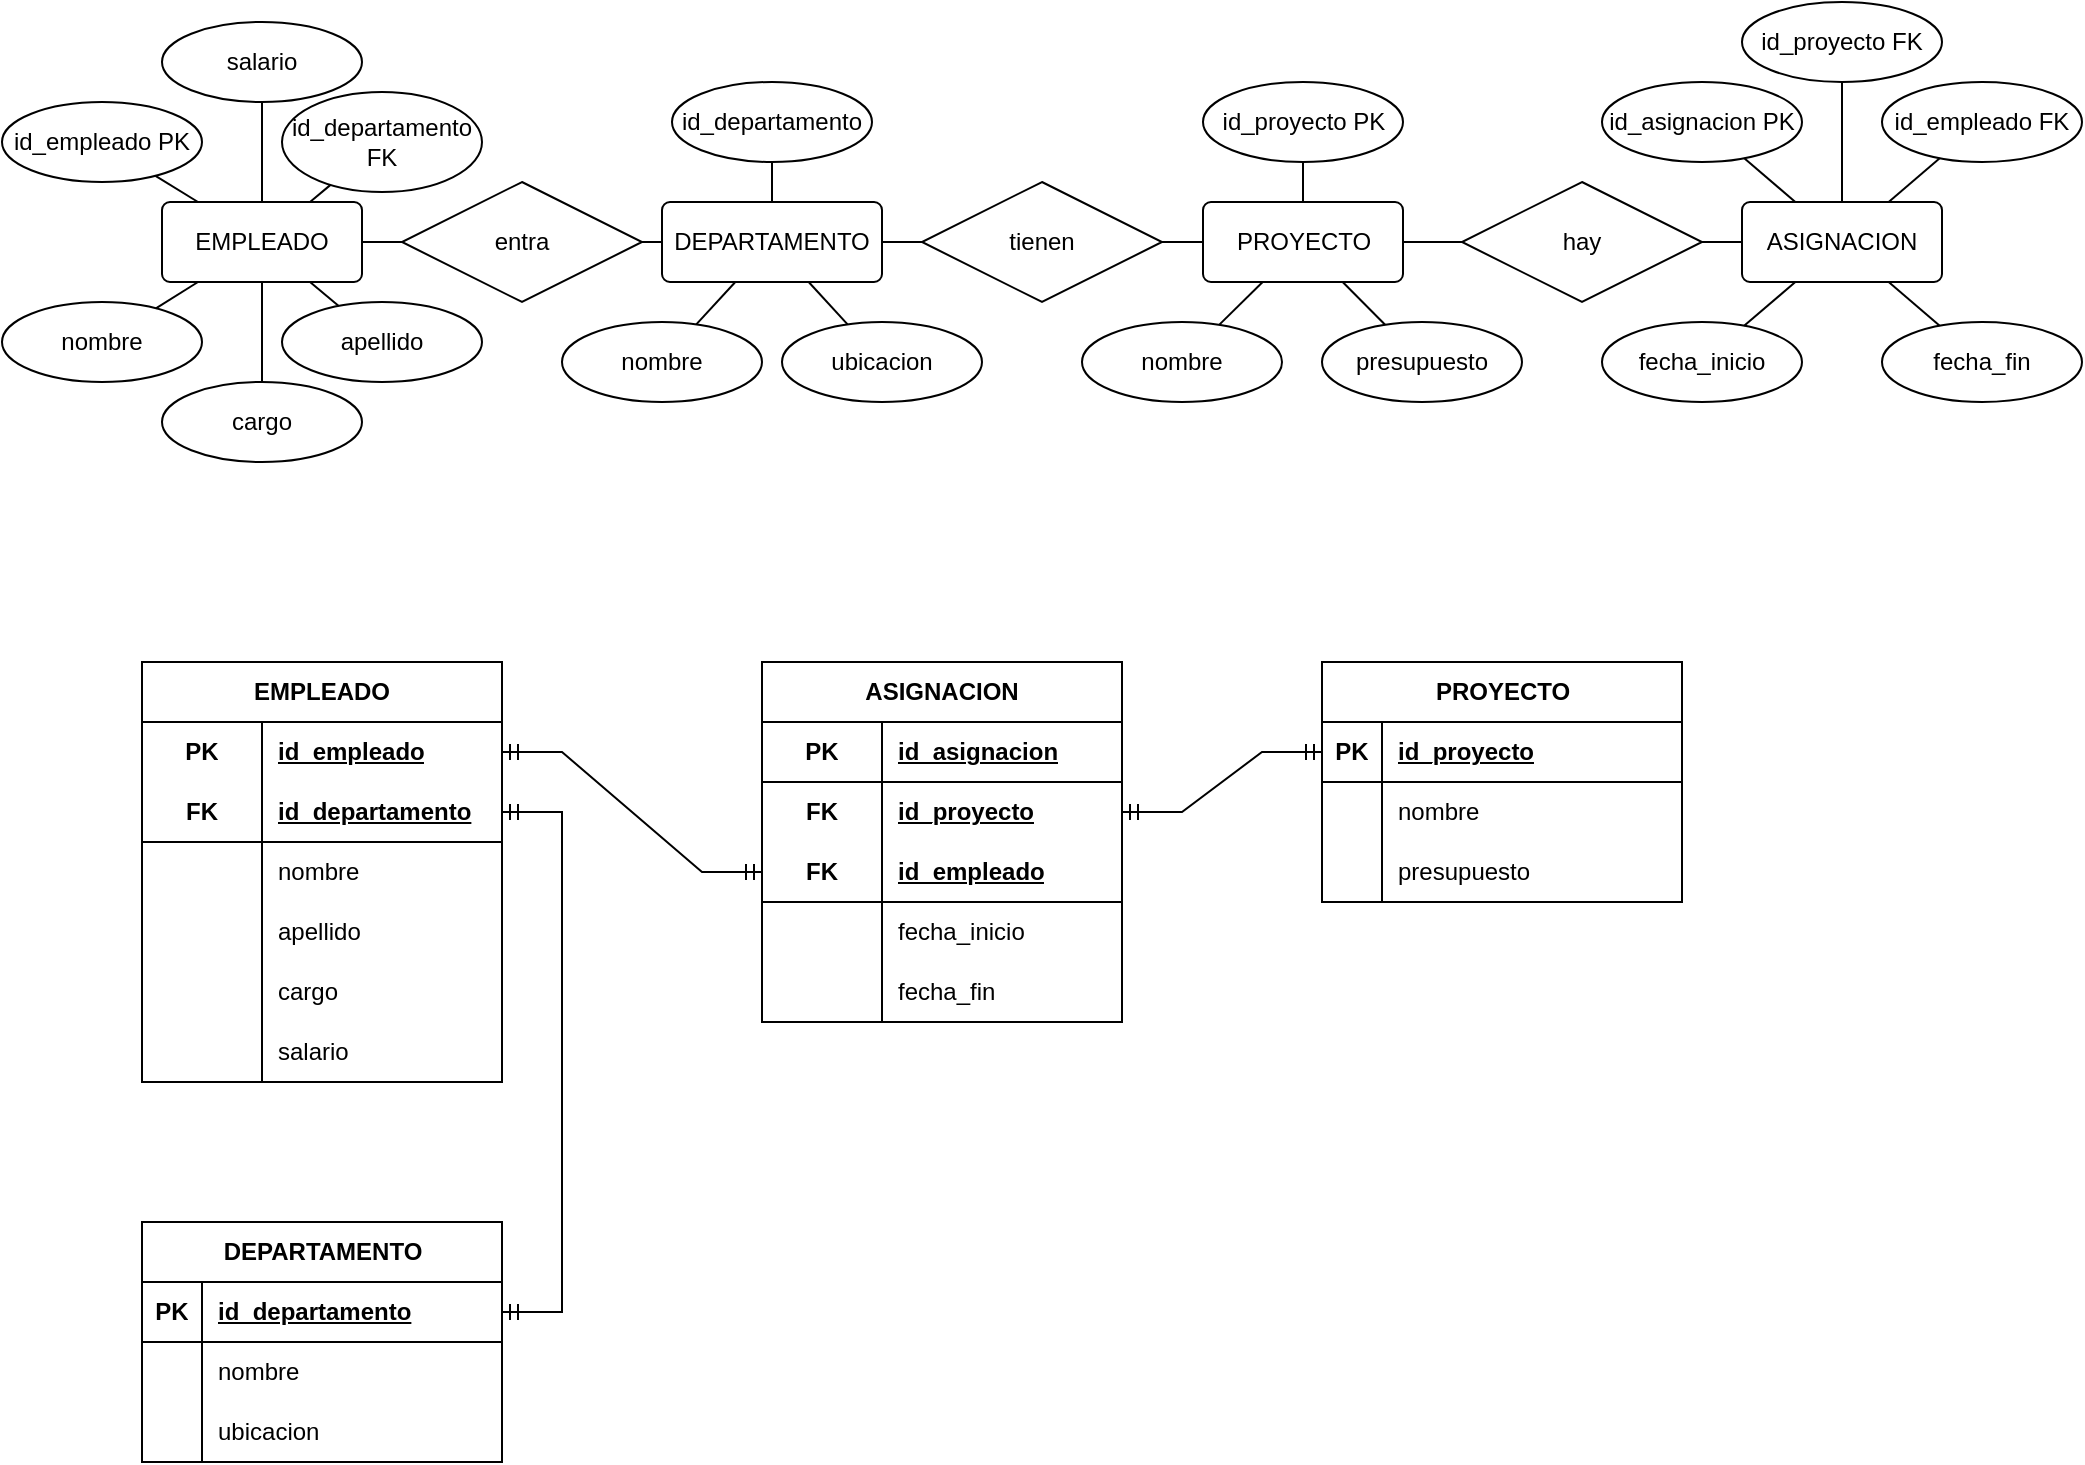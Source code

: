 <mxfile version="28.1.2">
  <diagram name="Página-1" id="BQT2yiwdK8LnZgjhV-M0">
    <mxGraphModel dx="1026" dy="632" grid="1" gridSize="10" guides="1" tooltips="1" connect="1" arrows="1" fold="1" page="1" pageScale="1" pageWidth="1169" pageHeight="1654" math="0" shadow="0">
      <root>
        <mxCell id="0" />
        <mxCell id="1" parent="0" />
        <mxCell id="Cv5TzlRFSRvPYY0udDJQ-1" value="EMPLEADO" style="rounded=1;arcSize=10;whiteSpace=wrap;html=1;align=center;" vertex="1" parent="1">
          <mxGeometry x="140" y="160" width="100" height="40" as="geometry" />
        </mxCell>
        <mxCell id="Cv5TzlRFSRvPYY0udDJQ-2" value="DEPARTAMENTO" style="rounded=1;arcSize=10;whiteSpace=wrap;html=1;align=center;" vertex="1" parent="1">
          <mxGeometry x="390" y="160" width="110" height="40" as="geometry" />
        </mxCell>
        <mxCell id="Cv5TzlRFSRvPYY0udDJQ-3" value="PROYECTO" style="rounded=1;arcSize=10;whiteSpace=wrap;html=1;align=center;" vertex="1" parent="1">
          <mxGeometry x="660.5" y="160" width="100" height="40" as="geometry" />
        </mxCell>
        <mxCell id="Cv5TzlRFSRvPYY0udDJQ-4" value="ASIGNACION" style="rounded=1;arcSize=10;whiteSpace=wrap;html=1;align=center;" vertex="1" parent="1">
          <mxGeometry x="930" y="160" width="100" height="40" as="geometry" />
        </mxCell>
        <mxCell id="Cv5TzlRFSRvPYY0udDJQ-5" value="id_empleado PK" style="ellipse;whiteSpace=wrap;html=1;align=center;" vertex="1" parent="1">
          <mxGeometry x="60" y="110" width="100" height="40" as="geometry" />
        </mxCell>
        <mxCell id="Cv5TzlRFSRvPYY0udDJQ-7" value="nombre" style="ellipse;whiteSpace=wrap;html=1;align=center;" vertex="1" parent="1">
          <mxGeometry x="60" y="210" width="100" height="40" as="geometry" />
        </mxCell>
        <mxCell id="Cv5TzlRFSRvPYY0udDJQ-8" value="apellido" style="ellipse;whiteSpace=wrap;html=1;align=center;" vertex="1" parent="1">
          <mxGeometry x="200" y="210" width="100" height="40" as="geometry" />
        </mxCell>
        <mxCell id="Cv5TzlRFSRvPYY0udDJQ-9" value="cargo" style="ellipse;whiteSpace=wrap;html=1;align=center;" vertex="1" parent="1">
          <mxGeometry x="140" y="250" width="100" height="40" as="geometry" />
        </mxCell>
        <mxCell id="Cv5TzlRFSRvPYY0udDJQ-10" value="salario" style="ellipse;whiteSpace=wrap;html=1;align=center;" vertex="1" parent="1">
          <mxGeometry x="140" y="70" width="100" height="40" as="geometry" />
        </mxCell>
        <mxCell id="Cv5TzlRFSRvPYY0udDJQ-11" value="id_departamento FK" style="ellipse;whiteSpace=wrap;html=1;align=center;" vertex="1" parent="1">
          <mxGeometry x="200" y="105" width="100" height="50" as="geometry" />
        </mxCell>
        <mxCell id="Cv5TzlRFSRvPYY0udDJQ-13" value="id_departamento" style="ellipse;whiteSpace=wrap;html=1;align=center;" vertex="1" parent="1">
          <mxGeometry x="395" y="100" width="100" height="40" as="geometry" />
        </mxCell>
        <mxCell id="Cv5TzlRFSRvPYY0udDJQ-14" value="nombre" style="ellipse;whiteSpace=wrap;html=1;align=center;" vertex="1" parent="1">
          <mxGeometry x="340" y="220" width="100" height="40" as="geometry" />
        </mxCell>
        <mxCell id="Cv5TzlRFSRvPYY0udDJQ-15" value="ubicacion" style="ellipse;whiteSpace=wrap;html=1;align=center;" vertex="1" parent="1">
          <mxGeometry x="450" y="220" width="100" height="40" as="geometry" />
        </mxCell>
        <mxCell id="Cv5TzlRFSRvPYY0udDJQ-16" value="id_proyecto PK" style="ellipse;whiteSpace=wrap;html=1;align=center;" vertex="1" parent="1">
          <mxGeometry x="660.5" y="100" width="100" height="40" as="geometry" />
        </mxCell>
        <mxCell id="Cv5TzlRFSRvPYY0udDJQ-17" value="nombre" style="ellipse;whiteSpace=wrap;html=1;align=center;" vertex="1" parent="1">
          <mxGeometry x="600" y="220" width="100" height="40" as="geometry" />
        </mxCell>
        <mxCell id="Cv5TzlRFSRvPYY0udDJQ-18" value="presupuesto" style="ellipse;whiteSpace=wrap;html=1;align=center;" vertex="1" parent="1">
          <mxGeometry x="720" y="220" width="100" height="40" as="geometry" />
        </mxCell>
        <mxCell id="Cv5TzlRFSRvPYY0udDJQ-19" value="id_asignacion PK" style="ellipse;whiteSpace=wrap;html=1;align=center;" vertex="1" parent="1">
          <mxGeometry x="860" y="100" width="100" height="40" as="geometry" />
        </mxCell>
        <mxCell id="Cv5TzlRFSRvPYY0udDJQ-20" value="id_empleado FK" style="ellipse;whiteSpace=wrap;html=1;align=center;" vertex="1" parent="1">
          <mxGeometry x="1000" y="100" width="100" height="40" as="geometry" />
        </mxCell>
        <mxCell id="Cv5TzlRFSRvPYY0udDJQ-21" value="id_proyecto FK" style="ellipse;whiteSpace=wrap;html=1;align=center;" vertex="1" parent="1">
          <mxGeometry x="930" y="60" width="100" height="40" as="geometry" />
        </mxCell>
        <mxCell id="Cv5TzlRFSRvPYY0udDJQ-22" value="fecha_inicio" style="ellipse;whiteSpace=wrap;html=1;align=center;" vertex="1" parent="1">
          <mxGeometry x="860" y="220" width="100" height="40" as="geometry" />
        </mxCell>
        <mxCell id="Cv5TzlRFSRvPYY0udDJQ-23" value="fecha_fin" style="ellipse;whiteSpace=wrap;html=1;align=center;" vertex="1" parent="1">
          <mxGeometry x="1000" y="220" width="100" height="40" as="geometry" />
        </mxCell>
        <mxCell id="Cv5TzlRFSRvPYY0udDJQ-24" value="entra" style="shape=rhombus;perimeter=rhombusPerimeter;whiteSpace=wrap;html=1;align=center;" vertex="1" parent="1">
          <mxGeometry x="260" y="150" width="120" height="60" as="geometry" />
        </mxCell>
        <mxCell id="Cv5TzlRFSRvPYY0udDJQ-25" value="tienen" style="shape=rhombus;perimeter=rhombusPerimeter;whiteSpace=wrap;html=1;align=center;" vertex="1" parent="1">
          <mxGeometry x="520" y="150" width="120" height="60" as="geometry" />
        </mxCell>
        <mxCell id="Cv5TzlRFSRvPYY0udDJQ-26" value="hay" style="shape=rhombus;perimeter=rhombusPerimeter;whiteSpace=wrap;html=1;align=center;" vertex="1" parent="1">
          <mxGeometry x="790" y="150" width="120" height="60" as="geometry" />
        </mxCell>
        <mxCell id="Cv5TzlRFSRvPYY0udDJQ-27" value="" style="endArrow=none;html=1;rounded=0;" edge="1" parent="1" source="Cv5TzlRFSRvPYY0udDJQ-1" target="Cv5TzlRFSRvPYY0udDJQ-24">
          <mxGeometry relative="1" as="geometry">
            <mxPoint x="240" y="179.41" as="sourcePoint" />
            <mxPoint x="270" y="180" as="targetPoint" />
          </mxGeometry>
        </mxCell>
        <mxCell id="Cv5TzlRFSRvPYY0udDJQ-28" value="" style="endArrow=none;html=1;rounded=0;" edge="1" parent="1" source="Cv5TzlRFSRvPYY0udDJQ-24" target="Cv5TzlRFSRvPYY0udDJQ-2">
          <mxGeometry relative="1" as="geometry">
            <mxPoint x="380" y="179.41" as="sourcePoint" />
            <mxPoint x="540" y="179.41" as="targetPoint" />
          </mxGeometry>
        </mxCell>
        <mxCell id="Cv5TzlRFSRvPYY0udDJQ-29" value="" style="endArrow=none;html=1;rounded=0;" edge="1" parent="1" source="Cv5TzlRFSRvPYY0udDJQ-2" target="Cv5TzlRFSRvPYY0udDJQ-25">
          <mxGeometry relative="1" as="geometry">
            <mxPoint x="500.5" y="179.41" as="sourcePoint" />
            <mxPoint x="560" y="179" as="targetPoint" />
          </mxGeometry>
        </mxCell>
        <mxCell id="Cv5TzlRFSRvPYY0udDJQ-30" value="" style="endArrow=none;html=1;rounded=0;" edge="1" parent="1" source="Cv5TzlRFSRvPYY0udDJQ-25" target="Cv5TzlRFSRvPYY0udDJQ-3">
          <mxGeometry relative="1" as="geometry">
            <mxPoint x="610" y="150" as="sourcePoint" />
            <mxPoint x="770.5" y="150.45" as="targetPoint" />
          </mxGeometry>
        </mxCell>
        <mxCell id="Cv5TzlRFSRvPYY0udDJQ-31" value="" style="endArrow=none;html=1;rounded=0;" edge="1" parent="1" source="Cv5TzlRFSRvPYY0udDJQ-3" target="Cv5TzlRFSRvPYY0udDJQ-26">
          <mxGeometry relative="1" as="geometry">
            <mxPoint x="730" y="180" as="sourcePoint" />
            <mxPoint x="790.5" y="179.41" as="targetPoint" />
          </mxGeometry>
        </mxCell>
        <mxCell id="Cv5TzlRFSRvPYY0udDJQ-32" value="" style="endArrow=none;html=1;rounded=0;" edge="1" parent="1" source="Cv5TzlRFSRvPYY0udDJQ-26" target="Cv5TzlRFSRvPYY0udDJQ-4">
          <mxGeometry relative="1" as="geometry">
            <mxPoint x="750" y="320" as="sourcePoint" />
            <mxPoint x="910" y="320" as="targetPoint" />
          </mxGeometry>
        </mxCell>
        <mxCell id="Cv5TzlRFSRvPYY0udDJQ-34" value="" style="endArrow=none;html=1;rounded=0;" edge="1" parent="1" source="Cv5TzlRFSRvPYY0udDJQ-5" target="Cv5TzlRFSRvPYY0udDJQ-1">
          <mxGeometry relative="1" as="geometry">
            <mxPoint x="440" y="290" as="sourcePoint" />
            <mxPoint x="600" y="290" as="targetPoint" />
          </mxGeometry>
        </mxCell>
        <mxCell id="Cv5TzlRFSRvPYY0udDJQ-35" value="" style="endArrow=none;html=1;rounded=0;" edge="1" parent="1" source="Cv5TzlRFSRvPYY0udDJQ-11" target="Cv5TzlRFSRvPYY0udDJQ-1">
          <mxGeometry relative="1" as="geometry">
            <mxPoint x="440" y="290" as="sourcePoint" />
            <mxPoint x="600" y="290" as="targetPoint" />
          </mxGeometry>
        </mxCell>
        <mxCell id="Cv5TzlRFSRvPYY0udDJQ-36" value="" style="endArrow=none;html=1;rounded=0;" edge="1" parent="1" source="Cv5TzlRFSRvPYY0udDJQ-10" target="Cv5TzlRFSRvPYY0udDJQ-1">
          <mxGeometry relative="1" as="geometry">
            <mxPoint x="440" y="290" as="sourcePoint" />
            <mxPoint x="600" y="290" as="targetPoint" />
          </mxGeometry>
        </mxCell>
        <mxCell id="Cv5TzlRFSRvPYY0udDJQ-37" value="" style="endArrow=none;html=1;rounded=0;" edge="1" parent="1" source="Cv5TzlRFSRvPYY0udDJQ-7" target="Cv5TzlRFSRvPYY0udDJQ-1">
          <mxGeometry relative="1" as="geometry">
            <mxPoint x="440" y="290" as="sourcePoint" />
            <mxPoint x="600" y="290" as="targetPoint" />
          </mxGeometry>
        </mxCell>
        <mxCell id="Cv5TzlRFSRvPYY0udDJQ-38" value="" style="endArrow=none;html=1;rounded=0;" edge="1" parent="1" source="Cv5TzlRFSRvPYY0udDJQ-9" target="Cv5TzlRFSRvPYY0udDJQ-1">
          <mxGeometry relative="1" as="geometry">
            <mxPoint x="440" y="290" as="sourcePoint" />
            <mxPoint x="600" y="290" as="targetPoint" />
          </mxGeometry>
        </mxCell>
        <mxCell id="Cv5TzlRFSRvPYY0udDJQ-40" value="" style="endArrow=none;html=1;rounded=0;" edge="1" parent="1" source="Cv5TzlRFSRvPYY0udDJQ-1" target="Cv5TzlRFSRvPYY0udDJQ-8">
          <mxGeometry relative="1" as="geometry">
            <mxPoint x="440" y="290" as="sourcePoint" />
            <mxPoint x="600" y="290" as="targetPoint" />
          </mxGeometry>
        </mxCell>
        <mxCell id="Cv5TzlRFSRvPYY0udDJQ-41" value="" style="endArrow=none;html=1;rounded=0;" edge="1" parent="1" source="Cv5TzlRFSRvPYY0udDJQ-13" target="Cv5TzlRFSRvPYY0udDJQ-2">
          <mxGeometry relative="1" as="geometry">
            <mxPoint x="440" y="290" as="sourcePoint" />
            <mxPoint x="600" y="290" as="targetPoint" />
          </mxGeometry>
        </mxCell>
        <mxCell id="Cv5TzlRFSRvPYY0udDJQ-42" value="" style="endArrow=none;html=1;rounded=0;" edge="1" parent="1" source="Cv5TzlRFSRvPYY0udDJQ-14" target="Cv5TzlRFSRvPYY0udDJQ-2">
          <mxGeometry relative="1" as="geometry">
            <mxPoint x="440" y="290" as="sourcePoint" />
            <mxPoint x="600" y="290" as="targetPoint" />
          </mxGeometry>
        </mxCell>
        <mxCell id="Cv5TzlRFSRvPYY0udDJQ-43" value="" style="endArrow=none;html=1;rounded=0;" edge="1" parent="1" source="Cv5TzlRFSRvPYY0udDJQ-2" target="Cv5TzlRFSRvPYY0udDJQ-15">
          <mxGeometry relative="1" as="geometry">
            <mxPoint x="440" y="290" as="sourcePoint" />
            <mxPoint x="600" y="290" as="targetPoint" />
          </mxGeometry>
        </mxCell>
        <mxCell id="Cv5TzlRFSRvPYY0udDJQ-44" value="" style="endArrow=none;html=1;rounded=0;" edge="1" parent="1" source="Cv5TzlRFSRvPYY0udDJQ-16" target="Cv5TzlRFSRvPYY0udDJQ-3">
          <mxGeometry relative="1" as="geometry">
            <mxPoint x="440" y="290" as="sourcePoint" />
            <mxPoint x="600" y="290" as="targetPoint" />
          </mxGeometry>
        </mxCell>
        <mxCell id="Cv5TzlRFSRvPYY0udDJQ-45" value="" style="endArrow=none;html=1;rounded=0;" edge="1" parent="1" source="Cv5TzlRFSRvPYY0udDJQ-17" target="Cv5TzlRFSRvPYY0udDJQ-3">
          <mxGeometry relative="1" as="geometry">
            <mxPoint x="440" y="290" as="sourcePoint" />
            <mxPoint x="600" y="290" as="targetPoint" />
          </mxGeometry>
        </mxCell>
        <mxCell id="Cv5TzlRFSRvPYY0udDJQ-46" value="" style="endArrow=none;html=1;rounded=0;" edge="1" parent="1" source="Cv5TzlRFSRvPYY0udDJQ-3" target="Cv5TzlRFSRvPYY0udDJQ-18">
          <mxGeometry relative="1" as="geometry">
            <mxPoint x="440" y="290" as="sourcePoint" />
            <mxPoint x="600" y="290" as="targetPoint" />
          </mxGeometry>
        </mxCell>
        <mxCell id="Cv5TzlRFSRvPYY0udDJQ-47" value="" style="endArrow=none;html=1;rounded=0;" edge="1" parent="1" source="Cv5TzlRFSRvPYY0udDJQ-21" target="Cv5TzlRFSRvPYY0udDJQ-4">
          <mxGeometry relative="1" as="geometry">
            <mxPoint x="440" y="290" as="sourcePoint" />
            <mxPoint x="600" y="290" as="targetPoint" />
          </mxGeometry>
        </mxCell>
        <mxCell id="Cv5TzlRFSRvPYY0udDJQ-48" value="" style="endArrow=none;html=1;rounded=0;" edge="1" parent="1" source="Cv5TzlRFSRvPYY0udDJQ-4" target="Cv5TzlRFSRvPYY0udDJQ-19">
          <mxGeometry relative="1" as="geometry">
            <mxPoint x="440" y="290" as="sourcePoint" />
            <mxPoint x="600" y="290" as="targetPoint" />
          </mxGeometry>
        </mxCell>
        <mxCell id="Cv5TzlRFSRvPYY0udDJQ-49" value="" style="endArrow=none;html=1;rounded=0;" edge="1" parent="1" source="Cv5TzlRFSRvPYY0udDJQ-4" target="Cv5TzlRFSRvPYY0udDJQ-20">
          <mxGeometry relative="1" as="geometry">
            <mxPoint x="730" y="290" as="sourcePoint" />
            <mxPoint x="890" y="290" as="targetPoint" />
          </mxGeometry>
        </mxCell>
        <mxCell id="Cv5TzlRFSRvPYY0udDJQ-50" value="" style="endArrow=none;html=1;rounded=0;" edge="1" parent="1" source="Cv5TzlRFSRvPYY0udDJQ-22" target="Cv5TzlRFSRvPYY0udDJQ-4">
          <mxGeometry relative="1" as="geometry">
            <mxPoint x="730" y="290" as="sourcePoint" />
            <mxPoint x="890" y="290" as="targetPoint" />
          </mxGeometry>
        </mxCell>
        <mxCell id="Cv5TzlRFSRvPYY0udDJQ-51" value="" style="endArrow=none;html=1;rounded=0;" edge="1" parent="1" source="Cv5TzlRFSRvPYY0udDJQ-4" target="Cv5TzlRFSRvPYY0udDJQ-23">
          <mxGeometry relative="1" as="geometry">
            <mxPoint x="730" y="290" as="sourcePoint" />
            <mxPoint x="890" y="290" as="targetPoint" />
          </mxGeometry>
        </mxCell>
        <mxCell id="Cv5TzlRFSRvPYY0udDJQ-52" value="EMPLEADO" style="shape=table;startSize=30;container=1;collapsible=1;childLayout=tableLayout;fixedRows=1;rowLines=0;fontStyle=1;align=center;resizeLast=1;html=1;whiteSpace=wrap;" vertex="1" parent="1">
          <mxGeometry x="130" y="390" width="180" height="210" as="geometry" />
        </mxCell>
        <mxCell id="Cv5TzlRFSRvPYY0udDJQ-53" value="" style="shape=tableRow;horizontal=0;startSize=0;swimlaneHead=0;swimlaneBody=0;fillColor=none;collapsible=0;dropTarget=0;points=[[0,0.5],[1,0.5]];portConstraint=eastwest;top=0;left=0;right=0;bottom=0;html=1;" vertex="1" parent="Cv5TzlRFSRvPYY0udDJQ-52">
          <mxGeometry y="30" width="180" height="30" as="geometry" />
        </mxCell>
        <mxCell id="Cv5TzlRFSRvPYY0udDJQ-54" value="PK" style="shape=partialRectangle;connectable=0;fillColor=none;top=0;left=0;bottom=0;right=0;fontStyle=1;overflow=hidden;html=1;whiteSpace=wrap;" vertex="1" parent="Cv5TzlRFSRvPYY0udDJQ-53">
          <mxGeometry width="60" height="30" as="geometry">
            <mxRectangle width="60" height="30" as="alternateBounds" />
          </mxGeometry>
        </mxCell>
        <mxCell id="Cv5TzlRFSRvPYY0udDJQ-55" value="id_empleado" style="shape=partialRectangle;connectable=0;fillColor=none;top=0;left=0;bottom=0;right=0;align=left;spacingLeft=6;fontStyle=5;overflow=hidden;html=1;whiteSpace=wrap;" vertex="1" parent="Cv5TzlRFSRvPYY0udDJQ-53">
          <mxGeometry x="60" width="120" height="30" as="geometry">
            <mxRectangle width="120" height="30" as="alternateBounds" />
          </mxGeometry>
        </mxCell>
        <mxCell id="Cv5TzlRFSRvPYY0udDJQ-56" value="" style="shape=tableRow;horizontal=0;startSize=0;swimlaneHead=0;swimlaneBody=0;fillColor=none;collapsible=0;dropTarget=0;points=[[0,0.5],[1,0.5]];portConstraint=eastwest;top=0;left=0;right=0;bottom=1;html=1;" vertex="1" parent="Cv5TzlRFSRvPYY0udDJQ-52">
          <mxGeometry y="60" width="180" height="30" as="geometry" />
        </mxCell>
        <mxCell id="Cv5TzlRFSRvPYY0udDJQ-57" value="FK" style="shape=partialRectangle;connectable=0;fillColor=none;top=0;left=0;bottom=0;right=0;fontStyle=1;overflow=hidden;html=1;whiteSpace=wrap;" vertex="1" parent="Cv5TzlRFSRvPYY0udDJQ-56">
          <mxGeometry width="60" height="30" as="geometry">
            <mxRectangle width="60" height="30" as="alternateBounds" />
          </mxGeometry>
        </mxCell>
        <mxCell id="Cv5TzlRFSRvPYY0udDJQ-58" value="id_departamento" style="shape=partialRectangle;connectable=0;fillColor=none;top=0;left=0;bottom=0;right=0;align=left;spacingLeft=6;fontStyle=5;overflow=hidden;html=1;whiteSpace=wrap;" vertex="1" parent="Cv5TzlRFSRvPYY0udDJQ-56">
          <mxGeometry x="60" width="120" height="30" as="geometry">
            <mxRectangle width="120" height="30" as="alternateBounds" />
          </mxGeometry>
        </mxCell>
        <mxCell id="Cv5TzlRFSRvPYY0udDJQ-59" value="" style="shape=tableRow;horizontal=0;startSize=0;swimlaneHead=0;swimlaneBody=0;fillColor=none;collapsible=0;dropTarget=0;points=[[0,0.5],[1,0.5]];portConstraint=eastwest;top=0;left=0;right=0;bottom=0;html=1;" vertex="1" parent="Cv5TzlRFSRvPYY0udDJQ-52">
          <mxGeometry y="90" width="180" height="30" as="geometry" />
        </mxCell>
        <mxCell id="Cv5TzlRFSRvPYY0udDJQ-60" value="" style="shape=partialRectangle;connectable=0;fillColor=none;top=0;left=0;bottom=0;right=0;editable=1;overflow=hidden;html=1;whiteSpace=wrap;" vertex="1" parent="Cv5TzlRFSRvPYY0udDJQ-59">
          <mxGeometry width="60" height="30" as="geometry">
            <mxRectangle width="60" height="30" as="alternateBounds" />
          </mxGeometry>
        </mxCell>
        <mxCell id="Cv5TzlRFSRvPYY0udDJQ-61" value="nombre" style="shape=partialRectangle;connectable=0;fillColor=none;top=0;left=0;bottom=0;right=0;align=left;spacingLeft=6;overflow=hidden;html=1;whiteSpace=wrap;" vertex="1" parent="Cv5TzlRFSRvPYY0udDJQ-59">
          <mxGeometry x="60" width="120" height="30" as="geometry">
            <mxRectangle width="120" height="30" as="alternateBounds" />
          </mxGeometry>
        </mxCell>
        <mxCell id="Cv5TzlRFSRvPYY0udDJQ-62" value="" style="shape=tableRow;horizontal=0;startSize=0;swimlaneHead=0;swimlaneBody=0;fillColor=none;collapsible=0;dropTarget=0;points=[[0,0.5],[1,0.5]];portConstraint=eastwest;top=0;left=0;right=0;bottom=0;html=1;" vertex="1" parent="Cv5TzlRFSRvPYY0udDJQ-52">
          <mxGeometry y="120" width="180" height="30" as="geometry" />
        </mxCell>
        <mxCell id="Cv5TzlRFSRvPYY0udDJQ-63" value="" style="shape=partialRectangle;connectable=0;fillColor=none;top=0;left=0;bottom=0;right=0;editable=1;overflow=hidden;html=1;whiteSpace=wrap;" vertex="1" parent="Cv5TzlRFSRvPYY0udDJQ-62">
          <mxGeometry width="60" height="30" as="geometry">
            <mxRectangle width="60" height="30" as="alternateBounds" />
          </mxGeometry>
        </mxCell>
        <mxCell id="Cv5TzlRFSRvPYY0udDJQ-64" value="apellido" style="shape=partialRectangle;connectable=0;fillColor=none;top=0;left=0;bottom=0;right=0;align=left;spacingLeft=6;overflow=hidden;html=1;whiteSpace=wrap;" vertex="1" parent="Cv5TzlRFSRvPYY0udDJQ-62">
          <mxGeometry x="60" width="120" height="30" as="geometry">
            <mxRectangle width="120" height="30" as="alternateBounds" />
          </mxGeometry>
        </mxCell>
        <mxCell id="Cv5TzlRFSRvPYY0udDJQ-65" value="" style="shape=tableRow;horizontal=0;startSize=0;swimlaneHead=0;swimlaneBody=0;fillColor=none;collapsible=0;dropTarget=0;points=[[0,0.5],[1,0.5]];portConstraint=eastwest;top=0;left=0;right=0;bottom=0;html=1;" vertex="1" parent="Cv5TzlRFSRvPYY0udDJQ-52">
          <mxGeometry y="150" width="180" height="30" as="geometry" />
        </mxCell>
        <mxCell id="Cv5TzlRFSRvPYY0udDJQ-66" value="" style="shape=partialRectangle;connectable=0;fillColor=none;top=0;left=0;bottom=0;right=0;editable=1;overflow=hidden;html=1;whiteSpace=wrap;" vertex="1" parent="Cv5TzlRFSRvPYY0udDJQ-65">
          <mxGeometry width="60" height="30" as="geometry">
            <mxRectangle width="60" height="30" as="alternateBounds" />
          </mxGeometry>
        </mxCell>
        <mxCell id="Cv5TzlRFSRvPYY0udDJQ-67" value="cargo" style="shape=partialRectangle;connectable=0;fillColor=none;top=0;left=0;bottom=0;right=0;align=left;spacingLeft=6;overflow=hidden;html=1;whiteSpace=wrap;" vertex="1" parent="Cv5TzlRFSRvPYY0udDJQ-65">
          <mxGeometry x="60" width="120" height="30" as="geometry">
            <mxRectangle width="120" height="30" as="alternateBounds" />
          </mxGeometry>
        </mxCell>
        <mxCell id="Cv5TzlRFSRvPYY0udDJQ-68" value="" style="shape=tableRow;horizontal=0;startSize=0;swimlaneHead=0;swimlaneBody=0;fillColor=none;collapsible=0;dropTarget=0;points=[[0,0.5],[1,0.5]];portConstraint=eastwest;top=0;left=0;right=0;bottom=0;html=1;" vertex="1" parent="Cv5TzlRFSRvPYY0udDJQ-52">
          <mxGeometry y="180" width="180" height="30" as="geometry" />
        </mxCell>
        <mxCell id="Cv5TzlRFSRvPYY0udDJQ-69" value="" style="shape=partialRectangle;connectable=0;fillColor=none;top=0;left=0;bottom=0;right=0;editable=1;overflow=hidden;html=1;whiteSpace=wrap;" vertex="1" parent="Cv5TzlRFSRvPYY0udDJQ-68">
          <mxGeometry width="60" height="30" as="geometry">
            <mxRectangle width="60" height="30" as="alternateBounds" />
          </mxGeometry>
        </mxCell>
        <mxCell id="Cv5TzlRFSRvPYY0udDJQ-70" value="salario" style="shape=partialRectangle;connectable=0;fillColor=none;top=0;left=0;bottom=0;right=0;align=left;spacingLeft=6;overflow=hidden;html=1;whiteSpace=wrap;" vertex="1" parent="Cv5TzlRFSRvPYY0udDJQ-68">
          <mxGeometry x="60" width="120" height="30" as="geometry">
            <mxRectangle width="120" height="30" as="alternateBounds" />
          </mxGeometry>
        </mxCell>
        <mxCell id="Cv5TzlRFSRvPYY0udDJQ-71" value="DEPARTAMENTO" style="shape=table;startSize=30;container=1;collapsible=1;childLayout=tableLayout;fixedRows=1;rowLines=0;fontStyle=1;align=center;resizeLast=1;html=1;" vertex="1" parent="1">
          <mxGeometry x="130" y="670" width="180" height="120" as="geometry" />
        </mxCell>
        <mxCell id="Cv5TzlRFSRvPYY0udDJQ-72" value="" style="shape=tableRow;horizontal=0;startSize=0;swimlaneHead=0;swimlaneBody=0;fillColor=none;collapsible=0;dropTarget=0;points=[[0,0.5],[1,0.5]];portConstraint=eastwest;top=0;left=0;right=0;bottom=1;" vertex="1" parent="Cv5TzlRFSRvPYY0udDJQ-71">
          <mxGeometry y="30" width="180" height="30" as="geometry" />
        </mxCell>
        <mxCell id="Cv5TzlRFSRvPYY0udDJQ-73" value="PK" style="shape=partialRectangle;connectable=0;fillColor=none;top=0;left=0;bottom=0;right=0;fontStyle=1;overflow=hidden;whiteSpace=wrap;html=1;" vertex="1" parent="Cv5TzlRFSRvPYY0udDJQ-72">
          <mxGeometry width="30" height="30" as="geometry">
            <mxRectangle width="30" height="30" as="alternateBounds" />
          </mxGeometry>
        </mxCell>
        <mxCell id="Cv5TzlRFSRvPYY0udDJQ-74" value="id_departamento" style="shape=partialRectangle;connectable=0;fillColor=none;top=0;left=0;bottom=0;right=0;align=left;spacingLeft=6;fontStyle=5;overflow=hidden;whiteSpace=wrap;html=1;" vertex="1" parent="Cv5TzlRFSRvPYY0udDJQ-72">
          <mxGeometry x="30" width="150" height="30" as="geometry">
            <mxRectangle width="150" height="30" as="alternateBounds" />
          </mxGeometry>
        </mxCell>
        <mxCell id="Cv5TzlRFSRvPYY0udDJQ-75" value="" style="shape=tableRow;horizontal=0;startSize=0;swimlaneHead=0;swimlaneBody=0;fillColor=none;collapsible=0;dropTarget=0;points=[[0,0.5],[1,0.5]];portConstraint=eastwest;top=0;left=0;right=0;bottom=0;" vertex="1" parent="Cv5TzlRFSRvPYY0udDJQ-71">
          <mxGeometry y="60" width="180" height="30" as="geometry" />
        </mxCell>
        <mxCell id="Cv5TzlRFSRvPYY0udDJQ-76" value="" style="shape=partialRectangle;connectable=0;fillColor=none;top=0;left=0;bottom=0;right=0;editable=1;overflow=hidden;whiteSpace=wrap;html=1;" vertex="1" parent="Cv5TzlRFSRvPYY0udDJQ-75">
          <mxGeometry width="30" height="30" as="geometry">
            <mxRectangle width="30" height="30" as="alternateBounds" />
          </mxGeometry>
        </mxCell>
        <mxCell id="Cv5TzlRFSRvPYY0udDJQ-77" value="nombre" style="shape=partialRectangle;connectable=0;fillColor=none;top=0;left=0;bottom=0;right=0;align=left;spacingLeft=6;overflow=hidden;whiteSpace=wrap;html=1;" vertex="1" parent="Cv5TzlRFSRvPYY0udDJQ-75">
          <mxGeometry x="30" width="150" height="30" as="geometry">
            <mxRectangle width="150" height="30" as="alternateBounds" />
          </mxGeometry>
        </mxCell>
        <mxCell id="Cv5TzlRFSRvPYY0udDJQ-78" value="" style="shape=tableRow;horizontal=0;startSize=0;swimlaneHead=0;swimlaneBody=0;fillColor=none;collapsible=0;dropTarget=0;points=[[0,0.5],[1,0.5]];portConstraint=eastwest;top=0;left=0;right=0;bottom=0;" vertex="1" parent="Cv5TzlRFSRvPYY0udDJQ-71">
          <mxGeometry y="90" width="180" height="30" as="geometry" />
        </mxCell>
        <mxCell id="Cv5TzlRFSRvPYY0udDJQ-79" value="" style="shape=partialRectangle;connectable=0;fillColor=none;top=0;left=0;bottom=0;right=0;editable=1;overflow=hidden;whiteSpace=wrap;html=1;" vertex="1" parent="Cv5TzlRFSRvPYY0udDJQ-78">
          <mxGeometry width="30" height="30" as="geometry">
            <mxRectangle width="30" height="30" as="alternateBounds" />
          </mxGeometry>
        </mxCell>
        <mxCell id="Cv5TzlRFSRvPYY0udDJQ-80" value="ubicacion" style="shape=partialRectangle;connectable=0;fillColor=none;top=0;left=0;bottom=0;right=0;align=left;spacingLeft=6;overflow=hidden;whiteSpace=wrap;html=1;" vertex="1" parent="Cv5TzlRFSRvPYY0udDJQ-78">
          <mxGeometry x="30" width="150" height="30" as="geometry">
            <mxRectangle width="150" height="30" as="alternateBounds" />
          </mxGeometry>
        </mxCell>
        <mxCell id="Cv5TzlRFSRvPYY0udDJQ-84" value="PROYECTO" style="shape=table;startSize=30;container=1;collapsible=1;childLayout=tableLayout;fixedRows=1;rowLines=0;fontStyle=1;align=center;resizeLast=1;html=1;" vertex="1" parent="1">
          <mxGeometry x="720" y="390" width="180" height="120" as="geometry" />
        </mxCell>
        <mxCell id="Cv5TzlRFSRvPYY0udDJQ-85" value="" style="shape=tableRow;horizontal=0;startSize=0;swimlaneHead=0;swimlaneBody=0;fillColor=none;collapsible=0;dropTarget=0;points=[[0,0.5],[1,0.5]];portConstraint=eastwest;top=0;left=0;right=0;bottom=1;" vertex="1" parent="Cv5TzlRFSRvPYY0udDJQ-84">
          <mxGeometry y="30" width="180" height="30" as="geometry" />
        </mxCell>
        <mxCell id="Cv5TzlRFSRvPYY0udDJQ-86" value="PK" style="shape=partialRectangle;connectable=0;fillColor=none;top=0;left=0;bottom=0;right=0;fontStyle=1;overflow=hidden;whiteSpace=wrap;html=1;" vertex="1" parent="Cv5TzlRFSRvPYY0udDJQ-85">
          <mxGeometry width="30" height="30" as="geometry">
            <mxRectangle width="30" height="30" as="alternateBounds" />
          </mxGeometry>
        </mxCell>
        <mxCell id="Cv5TzlRFSRvPYY0udDJQ-87" value="id_proyecto" style="shape=partialRectangle;connectable=0;fillColor=none;top=0;left=0;bottom=0;right=0;align=left;spacingLeft=6;fontStyle=5;overflow=hidden;whiteSpace=wrap;html=1;" vertex="1" parent="Cv5TzlRFSRvPYY0udDJQ-85">
          <mxGeometry x="30" width="150" height="30" as="geometry">
            <mxRectangle width="150" height="30" as="alternateBounds" />
          </mxGeometry>
        </mxCell>
        <mxCell id="Cv5TzlRFSRvPYY0udDJQ-88" value="" style="shape=tableRow;horizontal=0;startSize=0;swimlaneHead=0;swimlaneBody=0;fillColor=none;collapsible=0;dropTarget=0;points=[[0,0.5],[1,0.5]];portConstraint=eastwest;top=0;left=0;right=0;bottom=0;" vertex="1" parent="Cv5TzlRFSRvPYY0udDJQ-84">
          <mxGeometry y="60" width="180" height="30" as="geometry" />
        </mxCell>
        <mxCell id="Cv5TzlRFSRvPYY0udDJQ-89" value="" style="shape=partialRectangle;connectable=0;fillColor=none;top=0;left=0;bottom=0;right=0;editable=1;overflow=hidden;whiteSpace=wrap;html=1;" vertex="1" parent="Cv5TzlRFSRvPYY0udDJQ-88">
          <mxGeometry width="30" height="30" as="geometry">
            <mxRectangle width="30" height="30" as="alternateBounds" />
          </mxGeometry>
        </mxCell>
        <mxCell id="Cv5TzlRFSRvPYY0udDJQ-90" value="nombre" style="shape=partialRectangle;connectable=0;fillColor=none;top=0;left=0;bottom=0;right=0;align=left;spacingLeft=6;overflow=hidden;whiteSpace=wrap;html=1;" vertex="1" parent="Cv5TzlRFSRvPYY0udDJQ-88">
          <mxGeometry x="30" width="150" height="30" as="geometry">
            <mxRectangle width="150" height="30" as="alternateBounds" />
          </mxGeometry>
        </mxCell>
        <mxCell id="Cv5TzlRFSRvPYY0udDJQ-91" value="" style="shape=tableRow;horizontal=0;startSize=0;swimlaneHead=0;swimlaneBody=0;fillColor=none;collapsible=0;dropTarget=0;points=[[0,0.5],[1,0.5]];portConstraint=eastwest;top=0;left=0;right=0;bottom=0;" vertex="1" parent="Cv5TzlRFSRvPYY0udDJQ-84">
          <mxGeometry y="90" width="180" height="30" as="geometry" />
        </mxCell>
        <mxCell id="Cv5TzlRFSRvPYY0udDJQ-92" value="" style="shape=partialRectangle;connectable=0;fillColor=none;top=0;left=0;bottom=0;right=0;editable=1;overflow=hidden;whiteSpace=wrap;html=1;" vertex="1" parent="Cv5TzlRFSRvPYY0udDJQ-91">
          <mxGeometry width="30" height="30" as="geometry">
            <mxRectangle width="30" height="30" as="alternateBounds" />
          </mxGeometry>
        </mxCell>
        <mxCell id="Cv5TzlRFSRvPYY0udDJQ-93" value="presupuesto" style="shape=partialRectangle;connectable=0;fillColor=none;top=0;left=0;bottom=0;right=0;align=left;spacingLeft=6;overflow=hidden;whiteSpace=wrap;html=1;" vertex="1" parent="Cv5TzlRFSRvPYY0udDJQ-91">
          <mxGeometry x="30" width="150" height="30" as="geometry">
            <mxRectangle width="150" height="30" as="alternateBounds" />
          </mxGeometry>
        </mxCell>
        <mxCell id="Cv5TzlRFSRvPYY0udDJQ-97" value="ASIGNACION" style="shape=table;startSize=30;container=1;collapsible=1;childLayout=tableLayout;fixedRows=1;rowLines=0;fontStyle=1;align=center;resizeLast=1;html=1;whiteSpace=wrap;" vertex="1" parent="1">
          <mxGeometry x="440" y="390" width="180" height="180" as="geometry" />
        </mxCell>
        <mxCell id="Cv5TzlRFSRvPYY0udDJQ-110" value="" style="shape=tableRow;horizontal=0;startSize=0;swimlaneHead=0;swimlaneBody=0;fillColor=none;collapsible=0;dropTarget=0;points=[[0,0.5],[1,0.5]];portConstraint=eastwest;top=0;left=0;right=0;bottom=1;html=1;" vertex="1" parent="Cv5TzlRFSRvPYY0udDJQ-97">
          <mxGeometry y="30" width="180" height="30" as="geometry" />
        </mxCell>
        <mxCell id="Cv5TzlRFSRvPYY0udDJQ-111" value="PK" style="shape=partialRectangle;connectable=0;fillColor=none;top=0;left=0;bottom=0;right=0;fontStyle=1;overflow=hidden;html=1;whiteSpace=wrap;" vertex="1" parent="Cv5TzlRFSRvPYY0udDJQ-110">
          <mxGeometry width="60" height="30" as="geometry">
            <mxRectangle width="60" height="30" as="alternateBounds" />
          </mxGeometry>
        </mxCell>
        <mxCell id="Cv5TzlRFSRvPYY0udDJQ-112" value="id_asignacion" style="shape=partialRectangle;connectable=0;fillColor=none;top=0;left=0;bottom=0;right=0;align=left;spacingLeft=6;fontStyle=5;overflow=hidden;html=1;whiteSpace=wrap;" vertex="1" parent="Cv5TzlRFSRvPYY0udDJQ-110">
          <mxGeometry x="60" width="120" height="30" as="geometry">
            <mxRectangle width="120" height="30" as="alternateBounds" />
          </mxGeometry>
        </mxCell>
        <mxCell id="Cv5TzlRFSRvPYY0udDJQ-98" value="" style="shape=tableRow;horizontal=0;startSize=0;swimlaneHead=0;swimlaneBody=0;fillColor=none;collapsible=0;dropTarget=0;points=[[0,0.5],[1,0.5]];portConstraint=eastwest;top=0;left=0;right=0;bottom=0;html=1;" vertex="1" parent="Cv5TzlRFSRvPYY0udDJQ-97">
          <mxGeometry y="60" width="180" height="30" as="geometry" />
        </mxCell>
        <mxCell id="Cv5TzlRFSRvPYY0udDJQ-99" value="FK" style="shape=partialRectangle;connectable=0;fillColor=none;top=0;left=0;bottom=0;right=0;fontStyle=1;overflow=hidden;html=1;whiteSpace=wrap;" vertex="1" parent="Cv5TzlRFSRvPYY0udDJQ-98">
          <mxGeometry width="60" height="30" as="geometry">
            <mxRectangle width="60" height="30" as="alternateBounds" />
          </mxGeometry>
        </mxCell>
        <mxCell id="Cv5TzlRFSRvPYY0udDJQ-100" value="id_proyecto" style="shape=partialRectangle;connectable=0;fillColor=none;top=0;left=0;bottom=0;right=0;align=left;spacingLeft=6;fontStyle=5;overflow=hidden;html=1;whiteSpace=wrap;" vertex="1" parent="Cv5TzlRFSRvPYY0udDJQ-98">
          <mxGeometry x="60" width="120" height="30" as="geometry">
            <mxRectangle width="120" height="30" as="alternateBounds" />
          </mxGeometry>
        </mxCell>
        <mxCell id="Cv5TzlRFSRvPYY0udDJQ-101" value="" style="shape=tableRow;horizontal=0;startSize=0;swimlaneHead=0;swimlaneBody=0;fillColor=none;collapsible=0;dropTarget=0;points=[[0,0.5],[1,0.5]];portConstraint=eastwest;top=0;left=0;right=0;bottom=1;html=1;" vertex="1" parent="Cv5TzlRFSRvPYY0udDJQ-97">
          <mxGeometry y="90" width="180" height="30" as="geometry" />
        </mxCell>
        <mxCell id="Cv5TzlRFSRvPYY0udDJQ-102" value="FK" style="shape=partialRectangle;connectable=0;fillColor=none;top=0;left=0;bottom=0;right=0;fontStyle=1;overflow=hidden;html=1;whiteSpace=wrap;" vertex="1" parent="Cv5TzlRFSRvPYY0udDJQ-101">
          <mxGeometry width="60" height="30" as="geometry">
            <mxRectangle width="60" height="30" as="alternateBounds" />
          </mxGeometry>
        </mxCell>
        <mxCell id="Cv5TzlRFSRvPYY0udDJQ-103" value="id_empleado" style="shape=partialRectangle;connectable=0;fillColor=none;top=0;left=0;bottom=0;right=0;align=left;spacingLeft=6;fontStyle=5;overflow=hidden;html=1;whiteSpace=wrap;" vertex="1" parent="Cv5TzlRFSRvPYY0udDJQ-101">
          <mxGeometry x="60" width="120" height="30" as="geometry">
            <mxRectangle width="120" height="30" as="alternateBounds" />
          </mxGeometry>
        </mxCell>
        <mxCell id="Cv5TzlRFSRvPYY0udDJQ-104" value="" style="shape=tableRow;horizontal=0;startSize=0;swimlaneHead=0;swimlaneBody=0;fillColor=none;collapsible=0;dropTarget=0;points=[[0,0.5],[1,0.5]];portConstraint=eastwest;top=0;left=0;right=0;bottom=0;html=1;" vertex="1" parent="Cv5TzlRFSRvPYY0udDJQ-97">
          <mxGeometry y="120" width="180" height="30" as="geometry" />
        </mxCell>
        <mxCell id="Cv5TzlRFSRvPYY0udDJQ-105" value="" style="shape=partialRectangle;connectable=0;fillColor=none;top=0;left=0;bottom=0;right=0;editable=1;overflow=hidden;html=1;whiteSpace=wrap;" vertex="1" parent="Cv5TzlRFSRvPYY0udDJQ-104">
          <mxGeometry width="60" height="30" as="geometry">
            <mxRectangle width="60" height="30" as="alternateBounds" />
          </mxGeometry>
        </mxCell>
        <mxCell id="Cv5TzlRFSRvPYY0udDJQ-106" value="fecha_inicio" style="shape=partialRectangle;connectable=0;fillColor=none;top=0;left=0;bottom=0;right=0;align=left;spacingLeft=6;overflow=hidden;html=1;whiteSpace=wrap;" vertex="1" parent="Cv5TzlRFSRvPYY0udDJQ-104">
          <mxGeometry x="60" width="120" height="30" as="geometry">
            <mxRectangle width="120" height="30" as="alternateBounds" />
          </mxGeometry>
        </mxCell>
        <mxCell id="Cv5TzlRFSRvPYY0udDJQ-107" value="" style="shape=tableRow;horizontal=0;startSize=0;swimlaneHead=0;swimlaneBody=0;fillColor=none;collapsible=0;dropTarget=0;points=[[0,0.5],[1,0.5]];portConstraint=eastwest;top=0;left=0;right=0;bottom=0;html=1;" vertex="1" parent="Cv5TzlRFSRvPYY0udDJQ-97">
          <mxGeometry y="150" width="180" height="30" as="geometry" />
        </mxCell>
        <mxCell id="Cv5TzlRFSRvPYY0udDJQ-108" value="" style="shape=partialRectangle;connectable=0;fillColor=none;top=0;left=0;bottom=0;right=0;editable=1;overflow=hidden;html=1;whiteSpace=wrap;" vertex="1" parent="Cv5TzlRFSRvPYY0udDJQ-107">
          <mxGeometry width="60" height="30" as="geometry">
            <mxRectangle width="60" height="30" as="alternateBounds" />
          </mxGeometry>
        </mxCell>
        <mxCell id="Cv5TzlRFSRvPYY0udDJQ-109" value="fecha_fin" style="shape=partialRectangle;connectable=0;fillColor=none;top=0;left=0;bottom=0;right=0;align=left;spacingLeft=6;overflow=hidden;html=1;whiteSpace=wrap;" vertex="1" parent="Cv5TzlRFSRvPYY0udDJQ-107">
          <mxGeometry x="60" width="120" height="30" as="geometry">
            <mxRectangle width="120" height="30" as="alternateBounds" />
          </mxGeometry>
        </mxCell>
        <mxCell id="Cv5TzlRFSRvPYY0udDJQ-113" value="" style="edgeStyle=entityRelationEdgeStyle;fontSize=12;html=1;endArrow=ERmandOne;startArrow=ERmandOne;rounded=0;" edge="1" parent="1" source="Cv5TzlRFSRvPYY0udDJQ-56" target="Cv5TzlRFSRvPYY0udDJQ-72">
          <mxGeometry width="100" height="100" relative="1" as="geometry">
            <mxPoint x="420" y="480" as="sourcePoint" />
            <mxPoint x="520" y="380" as="targetPoint" />
          </mxGeometry>
        </mxCell>
        <mxCell id="Cv5TzlRFSRvPYY0udDJQ-114" value="" style="edgeStyle=entityRelationEdgeStyle;fontSize=12;html=1;endArrow=ERmandOne;startArrow=ERmandOne;rounded=0;" edge="1" parent="1" source="Cv5TzlRFSRvPYY0udDJQ-53" target="Cv5TzlRFSRvPYY0udDJQ-101">
          <mxGeometry width="100" height="100" relative="1" as="geometry">
            <mxPoint x="370" y="650" as="sourcePoint" />
            <mxPoint x="470" y="550" as="targetPoint" />
          </mxGeometry>
        </mxCell>
        <mxCell id="Cv5TzlRFSRvPYY0udDJQ-115" value="" style="edgeStyle=entityRelationEdgeStyle;fontSize=12;html=1;endArrow=ERmandOne;startArrow=ERmandOne;rounded=0;" edge="1" parent="1" source="Cv5TzlRFSRvPYY0udDJQ-98" target="Cv5TzlRFSRvPYY0udDJQ-85">
          <mxGeometry width="100" height="100" relative="1" as="geometry">
            <mxPoint x="370" y="650" as="sourcePoint" />
            <mxPoint x="470" y="550" as="targetPoint" />
          </mxGeometry>
        </mxCell>
      </root>
    </mxGraphModel>
  </diagram>
</mxfile>
